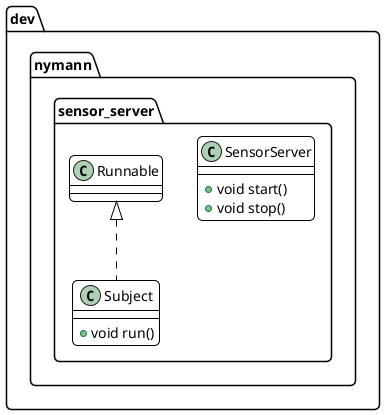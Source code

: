 @startuml
skinparam roundCorner 10
skinparam shadowing false
skinparam classFontName Lato
skinparam classFontSize 16
skinparam defaultFontName Source Code Pro
skinparam defaultFontSize 14
skinparam ClassAttributeFontStyle normal
skinparam ClassBackgroundColor white
skinparam ClassBorderColor black
skinparam ClassBorderThickness 1
skinparam ArrowColor black
skinparam linetype polyline
class dev.nymann.sensor_server.Subject {
+ void run()
}
class dev.nymann.sensor_server.SensorServer {
+ void start()
+ void stop()
}


dev.nymann.sensor_server.Runnable <|.. dev.nymann.sensor_server.Subject
@enduml
